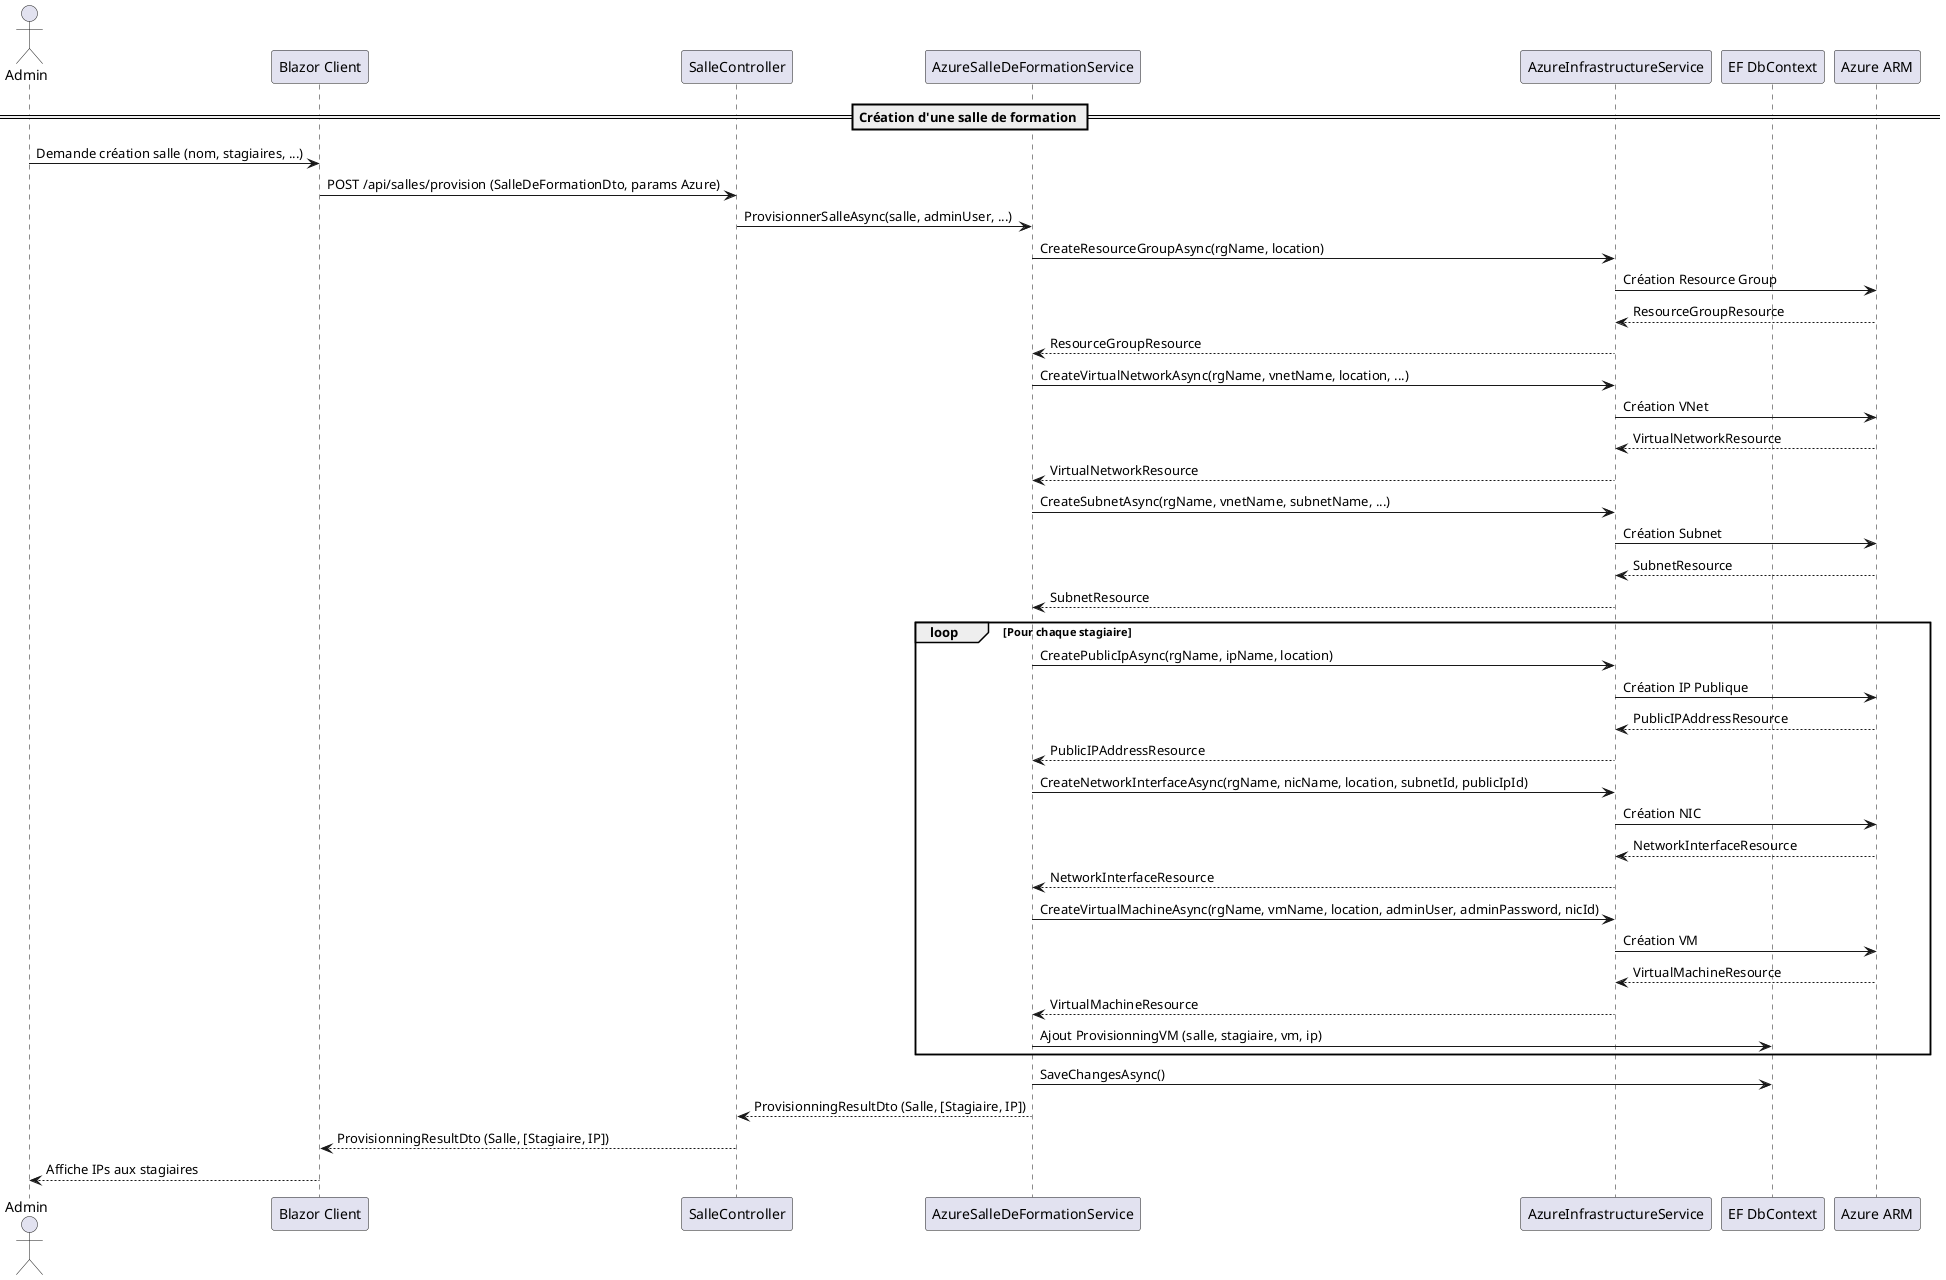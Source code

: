 @startuml
actor Admin
participant "Blazor Client" as Client
participant "SalleController" as Controller
participant "AzureSalleDeFormationService" as SalleService
participant "AzureInfrastructureService" as InfraService
participant "EF DbContext" as Db
participant "Azure ARM" as Azure

== Création d'une salle de formation ==

Admin -> Client : Demande création salle (nom, stagiaires, ...)
Client -> Controller : POST /api/salles/provision (SalleDeFormationDto, params Azure)
Controller -> SalleService : ProvisionnerSalleAsync(salle, adminUser, ...)

SalleService -> InfraService : CreateResourceGroupAsync(rgName, location)
InfraService -> Azure : Création Resource Group
Azure --> InfraService : ResourceGroupResource
InfraService --> SalleService : ResourceGroupResource

SalleService -> InfraService : CreateVirtualNetworkAsync(rgName, vnetName, location, ...)
InfraService -> Azure : Création VNet
Azure --> InfraService : VirtualNetworkResource
InfraService --> SalleService : VirtualNetworkResource

SalleService -> InfraService : CreateSubnetAsync(rgName, vnetName, subnetName, ...)
InfraService -> Azure : Création Subnet
Azure --> InfraService : SubnetResource
InfraService --> SalleService : SubnetResource

loop Pour chaque stagiaire
    SalleService -> InfraService : CreatePublicIpAsync(rgName, ipName, location)
    InfraService -> Azure : Création IP Publique
    Azure --> InfraService : PublicIPAddressResource
    InfraService --> SalleService : PublicIPAddressResource

    SalleService -> InfraService : CreateNetworkInterfaceAsync(rgName, nicName, location, subnetId, publicIpId)
    InfraService -> Azure : Création NIC
    Azure --> InfraService : NetworkInterfaceResource
    InfraService --> SalleService : NetworkInterfaceResource

    SalleService -> InfraService : CreateVirtualMachineAsync(rgName, vmName, location, adminUser, adminPassword, nicId)
    InfraService -> Azure : Création VM
    Azure --> InfraService : VirtualMachineResource
    InfraService --> SalleService : VirtualMachineResource

    SalleService -> Db : Ajout ProvisionningVM (salle, stagiaire, vm, ip)
end

SalleService -> Db : SaveChangesAsync()
SalleService --> Controller : ProvisionningResultDto (Salle, [Stagiaire, IP])
Controller --> Client : ProvisionningResultDto (Salle, [Stagiaire, IP])
Client --> Admin : Affiche IPs aux stagiaires

@enduml
